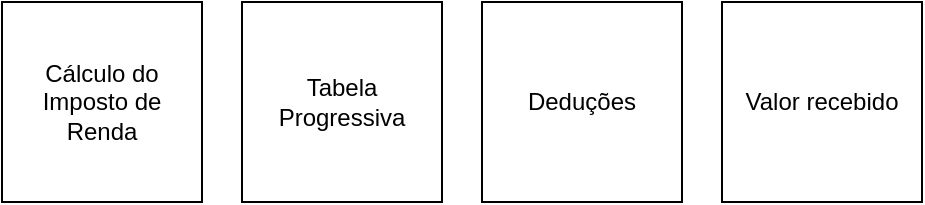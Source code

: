 <mxfile version="20.2.2" type="github">
  <diagram id="68t3u2CPNSVZ29qoYDfH" name="Página-1">
    <mxGraphModel dx="1038" dy="579" grid="1" gridSize="10" guides="1" tooltips="1" connect="1" arrows="1" fold="1" page="1" pageScale="1" pageWidth="827" pageHeight="1169" math="0" shadow="0">
      <root>
        <mxCell id="0" />
        <mxCell id="1" parent="0" />
        <mxCell id="_htTVLz8YXD7mmeS2F4j-1" value="Cálculo do &lt;br&gt;Imposto de Renda" style="whiteSpace=wrap;html=1;aspect=fixed;" vertex="1" parent="1">
          <mxGeometry x="40" y="40" width="100" height="100" as="geometry" />
        </mxCell>
        <mxCell id="_htTVLz8YXD7mmeS2F4j-2" value="Tabela Progressiva" style="whiteSpace=wrap;html=1;aspect=fixed;strokeColor=#000000;" vertex="1" parent="1">
          <mxGeometry x="160" y="40" width="100" height="100" as="geometry" />
        </mxCell>
        <mxCell id="_htTVLz8YXD7mmeS2F4j-3" value="Deduções&lt;br&gt;" style="whiteSpace=wrap;html=1;aspect=fixed;strokeColor=#000000;" vertex="1" parent="1">
          <mxGeometry x="280" y="40" width="100" height="100" as="geometry" />
        </mxCell>
        <mxCell id="_htTVLz8YXD7mmeS2F4j-4" value="Valor recebido" style="whiteSpace=wrap;html=1;aspect=fixed;strokeColor=#000000;" vertex="1" parent="1">
          <mxGeometry x="400" y="40" width="100" height="100" as="geometry" />
        </mxCell>
      </root>
    </mxGraphModel>
  </diagram>
</mxfile>
